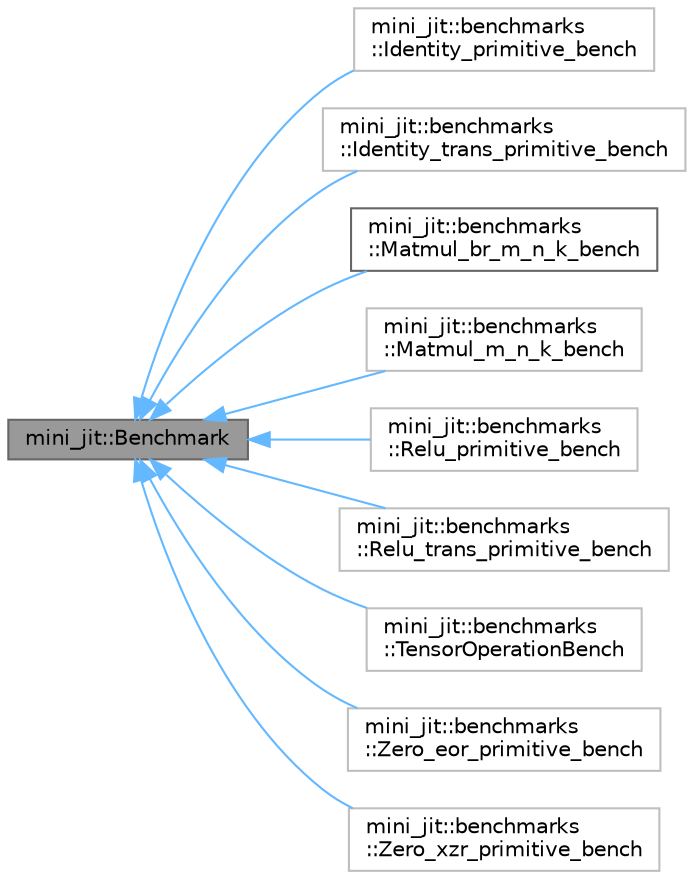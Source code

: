digraph "mini_jit::Benchmark"
{
 // LATEX_PDF_SIZE
  bgcolor="transparent";
  edge [fontname=Helvetica,fontsize=10,labelfontname=Helvetica,labelfontsize=10];
  node [fontname=Helvetica,fontsize=10,shape=box,height=0.2,width=0.4];
  rankdir="LR";
  Node1 [id="Node000001",label="mini_jit::Benchmark",height=0.2,width=0.4,color="gray40", fillcolor="grey60", style="filled", fontcolor="black",tooltip=" "];
  Node1 -> Node2 [id="edge1_Node000001_Node000002",dir="back",color="steelblue1",style="solid",tooltip=" "];
  Node2 [id="Node000002",label="mini_jit::benchmarks\l::Identity_primitive_bench",height=0.2,width=0.4,color="grey75", fillcolor="white", style="filled",URL="$classmini__jit_1_1benchmarks_1_1Identity__primitive__bench.html",tooltip=" "];
  Node1 -> Node3 [id="edge2_Node000001_Node000003",dir="back",color="steelblue1",style="solid",tooltip=" "];
  Node3 [id="Node000003",label="mini_jit::benchmarks\l::Identity_trans_primitive_bench",height=0.2,width=0.4,color="grey75", fillcolor="white", style="filled",URL="$classmini__jit_1_1benchmarks_1_1Identity__trans__primitive__bench.html",tooltip=" "];
  Node1 -> Node4 [id="edge3_Node000001_Node000004",dir="back",color="steelblue1",style="solid",tooltip=" "];
  Node4 [id="Node000004",label="mini_jit::benchmarks\l::Matmul_br_m_n_k_bench",height=0.2,width=0.4,color="gray40", fillcolor="white", style="filled",URL="$classmini__jit_1_1benchmarks_1_1Matmul__br__m__n__k__bench.html",tooltip="Benchmark for matrix multiplication using BRGEMM."];
  Node1 -> Node5 [id="edge4_Node000001_Node000005",dir="back",color="steelblue1",style="solid",tooltip=" "];
  Node5 [id="Node000005",label="mini_jit::benchmarks\l::Matmul_m_n_k_bench",height=0.2,width=0.4,color="grey75", fillcolor="white", style="filled",URL="$classmini__jit_1_1benchmarks_1_1Matmul__m__n__k__bench.html",tooltip=" "];
  Node1 -> Node6 [id="edge5_Node000001_Node000006",dir="back",color="steelblue1",style="solid",tooltip=" "];
  Node6 [id="Node000006",label="mini_jit::benchmarks\l::Relu_primitive_bench",height=0.2,width=0.4,color="grey75", fillcolor="white", style="filled",URL="$classmini__jit_1_1benchmarks_1_1Relu__primitive__bench.html",tooltip=" "];
  Node1 -> Node7 [id="edge6_Node000001_Node000007",dir="back",color="steelblue1",style="solid",tooltip=" "];
  Node7 [id="Node000007",label="mini_jit::benchmarks\l::Relu_trans_primitive_bench",height=0.2,width=0.4,color="grey75", fillcolor="white", style="filled",URL="$classmini__jit_1_1benchmarks_1_1Relu__trans__primitive__bench.html",tooltip=" "];
  Node1 -> Node8 [id="edge7_Node000001_Node000008",dir="back",color="steelblue1",style="solid",tooltip=" "];
  Node8 [id="Node000008",label="mini_jit::benchmarks\l::TensorOperationBench",height=0.2,width=0.4,color="grey75", fillcolor="white", style="filled",URL="$classmini__jit_1_1benchmarks_1_1TensorOperationBench.html",tooltip=" "];
  Node1 -> Node9 [id="edge8_Node000001_Node000009",dir="back",color="steelblue1",style="solid",tooltip=" "];
  Node9 [id="Node000009",label="mini_jit::benchmarks\l::Zero_eor_primitive_bench",height=0.2,width=0.4,color="grey75", fillcolor="white", style="filled",URL="$classmini__jit_1_1benchmarks_1_1Zero__eor__primitive__bench.html",tooltip=" "];
  Node1 -> Node10 [id="edge9_Node000001_Node000010",dir="back",color="steelblue1",style="solid",tooltip=" "];
  Node10 [id="Node000010",label="mini_jit::benchmarks\l::Zero_xzr_primitive_bench",height=0.2,width=0.4,color="grey75", fillcolor="white", style="filled",URL="$classmini__jit_1_1benchmarks_1_1Zero__xzr__primitive__bench.html",tooltip=" "];
}
